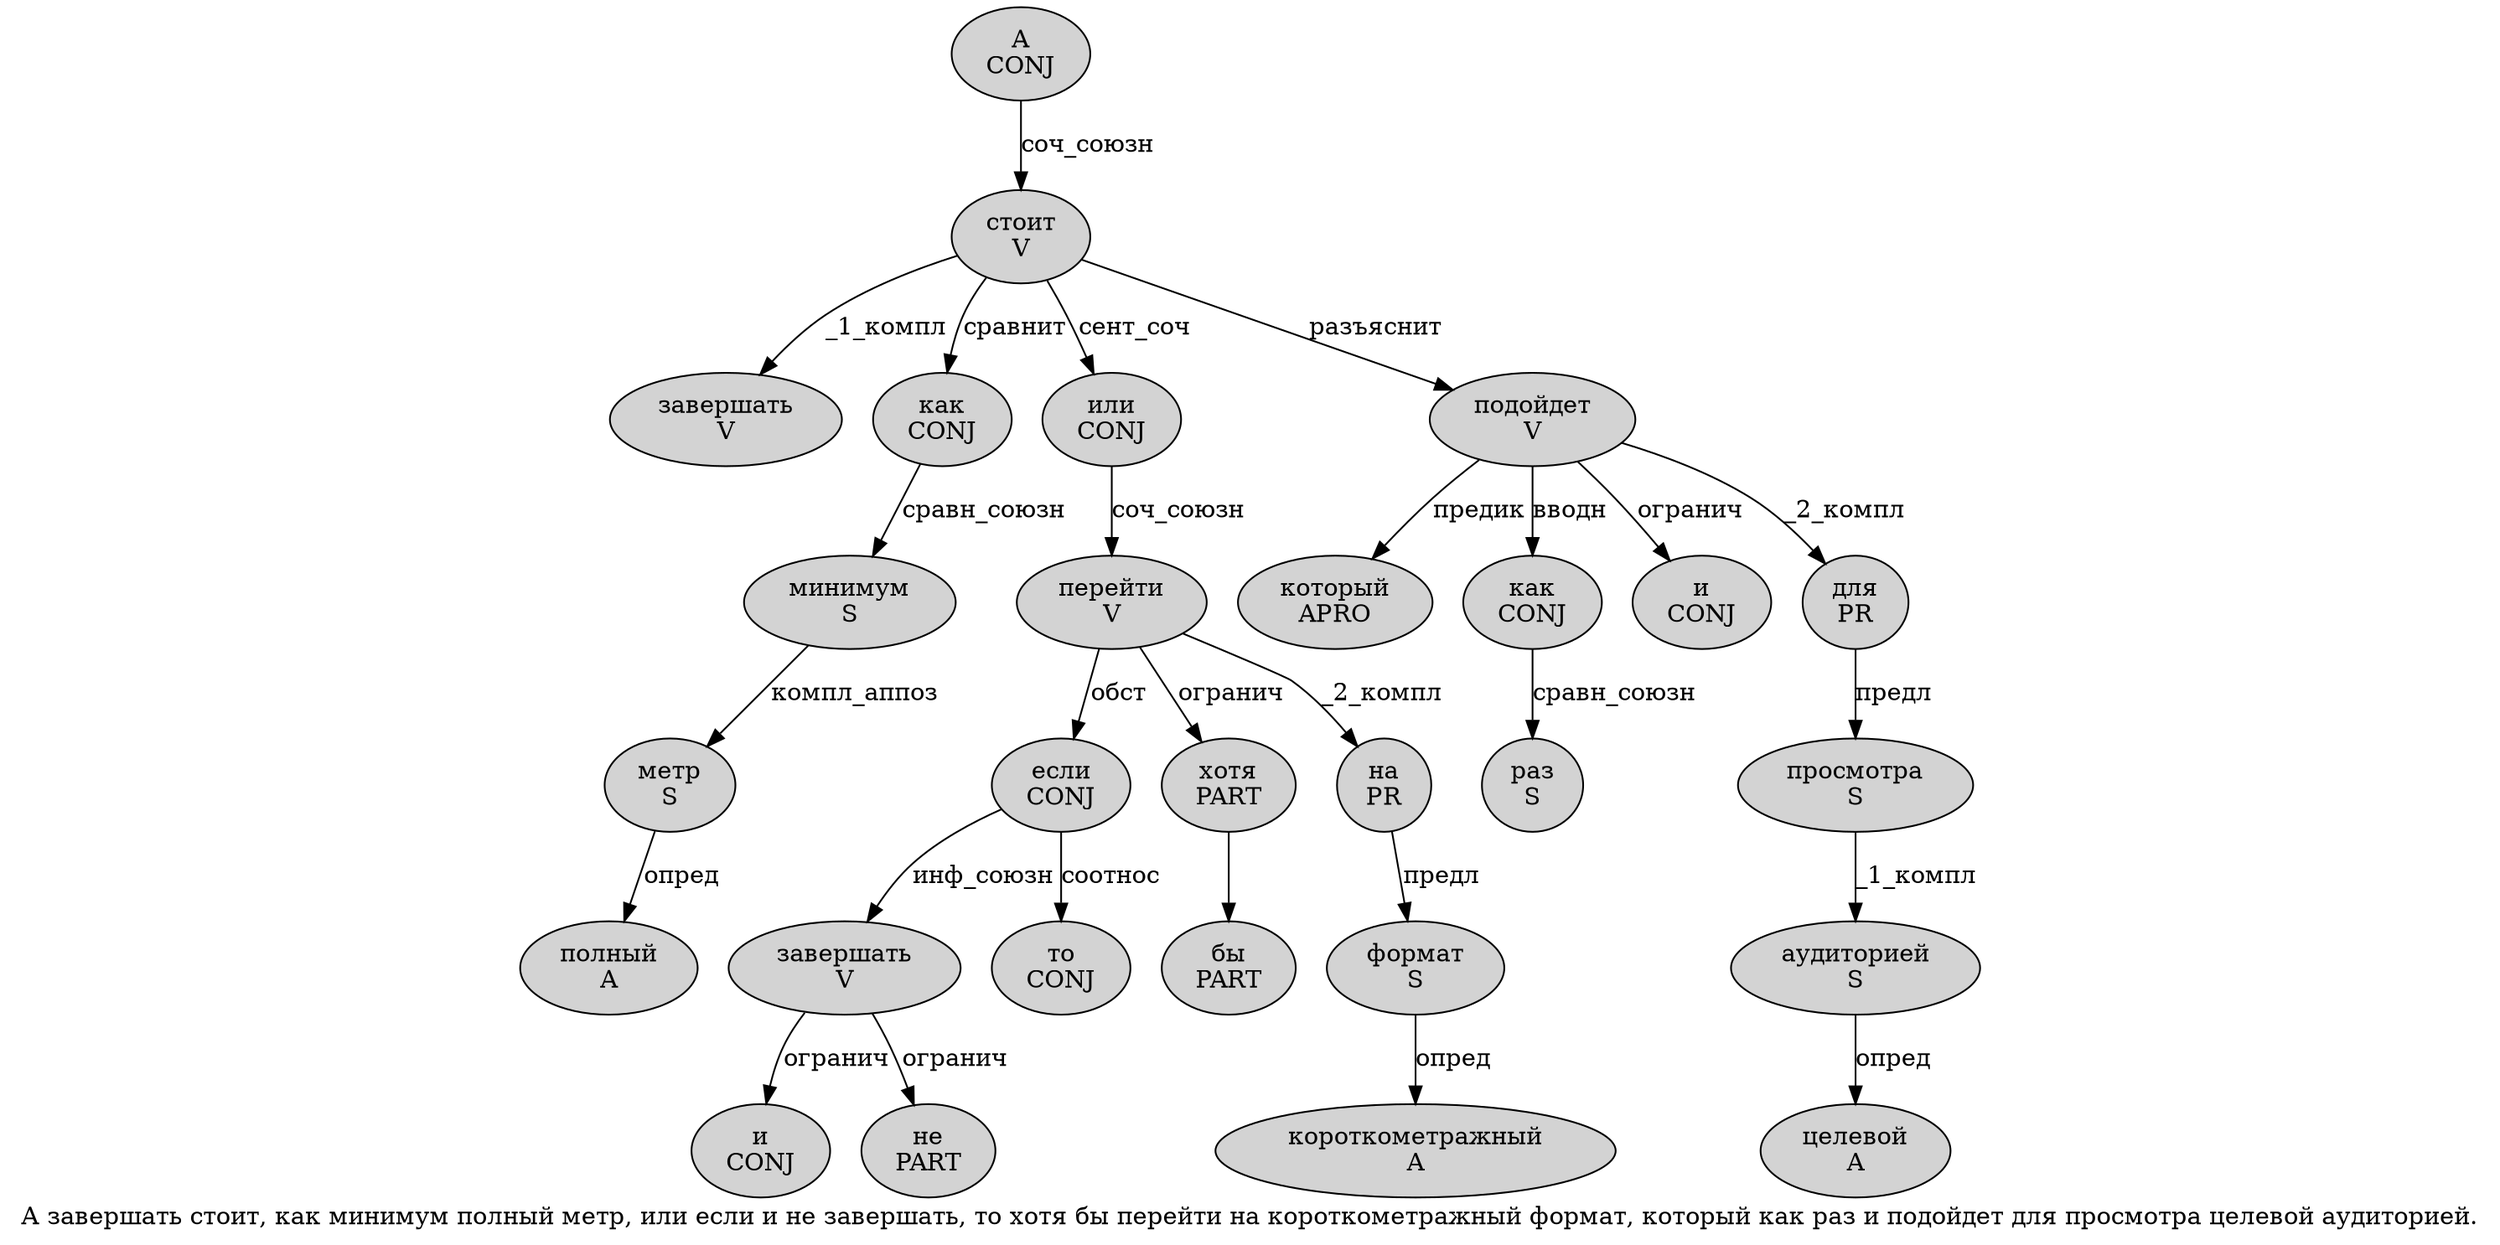 digraph SENTENCE_2930 {
	graph [label="А завершать стоит, как минимум полный метр, или если и не завершать, то хотя бы перейти на короткометражный формат, который как раз и подойдет для просмотра целевой аудиторией."]
	node [style=filled]
		0 [label="А
CONJ" color="" fillcolor=lightgray penwidth=1 shape=ellipse]
		1 [label="завершать
V" color="" fillcolor=lightgray penwidth=1 shape=ellipse]
		2 [label="стоит
V" color="" fillcolor=lightgray penwidth=1 shape=ellipse]
		4 [label="как
CONJ" color="" fillcolor=lightgray penwidth=1 shape=ellipse]
		5 [label="минимум
S" color="" fillcolor=lightgray penwidth=1 shape=ellipse]
		6 [label="полный
A" color="" fillcolor=lightgray penwidth=1 shape=ellipse]
		7 [label="метр
S" color="" fillcolor=lightgray penwidth=1 shape=ellipse]
		9 [label="или
CONJ" color="" fillcolor=lightgray penwidth=1 shape=ellipse]
		10 [label="если
CONJ" color="" fillcolor=lightgray penwidth=1 shape=ellipse]
		11 [label="и
CONJ" color="" fillcolor=lightgray penwidth=1 shape=ellipse]
		12 [label="не
PART" color="" fillcolor=lightgray penwidth=1 shape=ellipse]
		13 [label="завершать
V" color="" fillcolor=lightgray penwidth=1 shape=ellipse]
		15 [label="то
CONJ" color="" fillcolor=lightgray penwidth=1 shape=ellipse]
		16 [label="хотя
PART" color="" fillcolor=lightgray penwidth=1 shape=ellipse]
		17 [label="бы
PART" color="" fillcolor=lightgray penwidth=1 shape=ellipse]
		18 [label="перейти
V" color="" fillcolor=lightgray penwidth=1 shape=ellipse]
		19 [label="на
PR" color="" fillcolor=lightgray penwidth=1 shape=ellipse]
		20 [label="короткометражный
A" color="" fillcolor=lightgray penwidth=1 shape=ellipse]
		21 [label="формат
S" color="" fillcolor=lightgray penwidth=1 shape=ellipse]
		23 [label="который
APRO" color="" fillcolor=lightgray penwidth=1 shape=ellipse]
		24 [label="как
CONJ" color="" fillcolor=lightgray penwidth=1 shape=ellipse]
		25 [label="раз
S" color="" fillcolor=lightgray penwidth=1 shape=ellipse]
		26 [label="и
CONJ" color="" fillcolor=lightgray penwidth=1 shape=ellipse]
		27 [label="подойдет
V" color="" fillcolor=lightgray penwidth=1 shape=ellipse]
		28 [label="для
PR" color="" fillcolor=lightgray penwidth=1 shape=ellipse]
		29 [label="просмотра
S" color="" fillcolor=lightgray penwidth=1 shape=ellipse]
		30 [label="целевой
A" color="" fillcolor=lightgray penwidth=1 shape=ellipse]
		31 [label="аудиторией
S" color="" fillcolor=lightgray penwidth=1 shape=ellipse]
			27 -> 23 [label="предик"]
			27 -> 24 [label="вводн"]
			27 -> 26 [label="огранич"]
			27 -> 28 [label="_2_компл"]
			4 -> 5 [label="сравн_союзн"]
			0 -> 2 [label="соч_союзн"]
			16 -> 17
			18 -> 10 [label="обст"]
			18 -> 16 [label="огранич"]
			18 -> 19 [label="_2_компл"]
			2 -> 1 [label="_1_компл"]
			2 -> 4 [label="сравнит"]
			2 -> 9 [label="сент_соч"]
			2 -> 27 [label="разъяснит"]
			13 -> 11 [label="огранич"]
			13 -> 12 [label="огранич"]
			19 -> 21 [label="предл"]
			21 -> 20 [label="опред"]
			9 -> 18 [label="соч_союзн"]
			24 -> 25 [label="сравн_союзн"]
			5 -> 7 [label="компл_аппоз"]
			28 -> 29 [label="предл"]
			31 -> 30 [label="опред"]
			7 -> 6 [label="опред"]
			10 -> 13 [label="инф_союзн"]
			10 -> 15 [label="соотнос"]
			29 -> 31 [label="_1_компл"]
}